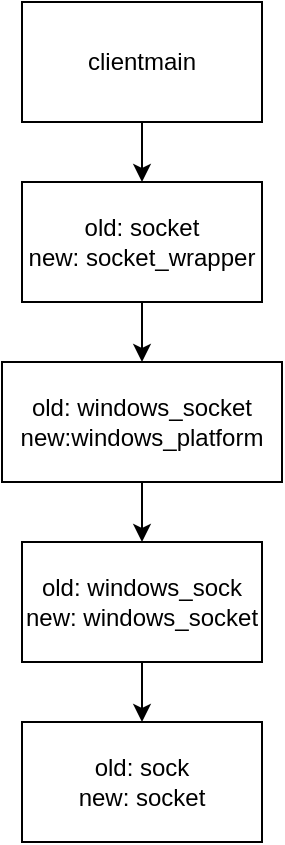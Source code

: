 <mxfile version="16.1.2" type="device"><diagram id="J3UECziaqcWZgJUt_NWS" name="Page-1"><mxGraphModel dx="1422" dy="865" grid="1" gridSize="10" guides="1" tooltips="1" connect="1" arrows="1" fold="1" page="1" pageScale="1" pageWidth="827" pageHeight="1169" math="0" shadow="0"><root><mxCell id="0"/><mxCell id="1" parent="0"/><mxCell id="rvehY2ajddTHlytsVVit-13" style="edgeStyle=orthogonalEdgeStyle;rounded=0;orthogonalLoop=1;jettySize=auto;html=1;entryX=0.5;entryY=0;entryDx=0;entryDy=0;" parent="1" source="rvehY2ajddTHlytsVVit-1" target="rvehY2ajddTHlytsVVit-10" edge="1"><mxGeometry relative="1" as="geometry"/></mxCell><mxCell id="rvehY2ajddTHlytsVVit-1" value="clientmain" style="rounded=0;whiteSpace=wrap;html=1;" parent="1" vertex="1"><mxGeometry x="410" y="130" width="120" height="60" as="geometry"/></mxCell><mxCell id="rvehY2ajddTHlytsVVit-7" value="" style="edgeStyle=orthogonalEdgeStyle;rounded=0;orthogonalLoop=1;jettySize=auto;html=1;" parent="1" source="rvehY2ajddTHlytsVVit-2" target="rvehY2ajddTHlytsVVit-6" edge="1"><mxGeometry relative="1" as="geometry"/></mxCell><mxCell id="rvehY2ajddTHlytsVVit-2" value="old: windows_socket&lt;br&gt;new:windows_platform" style="whiteSpace=wrap;html=1;rounded=0;" parent="1" vertex="1"><mxGeometry x="400" y="310" width="140" height="60" as="geometry"/></mxCell><mxCell id="rvehY2ajddTHlytsVVit-16" value="" style="edgeStyle=orthogonalEdgeStyle;rounded=0;orthogonalLoop=1;jettySize=auto;html=1;" parent="1" source="rvehY2ajddTHlytsVVit-6" target="rvehY2ajddTHlytsVVit-8" edge="1"><mxGeometry relative="1" as="geometry"/></mxCell><mxCell id="rvehY2ajddTHlytsVVit-6" value="old: windows_sock&lt;br&gt;new: windows_socket" style="whiteSpace=wrap;html=1;rounded=0;" parent="1" vertex="1"><mxGeometry x="410" y="400" width="120" height="60" as="geometry"/></mxCell><mxCell id="rvehY2ajddTHlytsVVit-8" value="old: sock&lt;br&gt;new: socket" style="whiteSpace=wrap;html=1;rounded=0;" parent="1" vertex="1"><mxGeometry x="410" y="490" width="120" height="60" as="geometry"/></mxCell><mxCell id="rvehY2ajddTHlytsVVit-15" value="" style="edgeStyle=orthogonalEdgeStyle;rounded=0;orthogonalLoop=1;jettySize=auto;html=1;" parent="1" source="rvehY2ajddTHlytsVVit-10" target="rvehY2ajddTHlytsVVit-2" edge="1"><mxGeometry relative="1" as="geometry"/></mxCell><mxCell id="rvehY2ajddTHlytsVVit-10" value="old: socket&lt;br&gt;new: socket_wrapper" style="whiteSpace=wrap;html=1;rounded=0;" parent="1" vertex="1"><mxGeometry x="410" y="220" width="120" height="60" as="geometry"/></mxCell></root></mxGraphModel></diagram></mxfile>